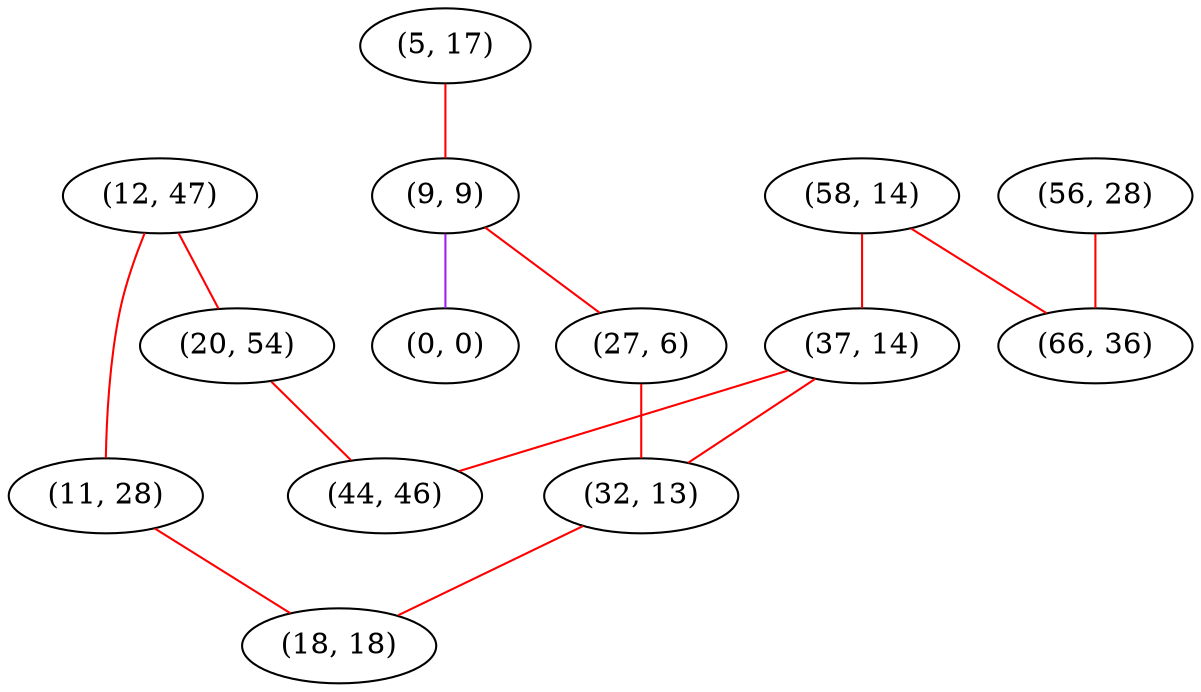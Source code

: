 graph "" {
"(12, 47)";
"(58, 14)";
"(20, 54)";
"(56, 28)";
"(5, 17)";
"(11, 28)";
"(9, 9)";
"(27, 6)";
"(37, 14)";
"(0, 0)";
"(32, 13)";
"(18, 18)";
"(66, 36)";
"(44, 46)";
"(12, 47)" -- "(11, 28)"  [color=red, key=0, weight=1];
"(12, 47)" -- "(20, 54)"  [color=red, key=0, weight=1];
"(58, 14)" -- "(37, 14)"  [color=red, key=0, weight=1];
"(58, 14)" -- "(66, 36)"  [color=red, key=0, weight=1];
"(20, 54)" -- "(44, 46)"  [color=red, key=0, weight=1];
"(56, 28)" -- "(66, 36)"  [color=red, key=0, weight=1];
"(5, 17)" -- "(9, 9)"  [color=red, key=0, weight=1];
"(11, 28)" -- "(18, 18)"  [color=red, key=0, weight=1];
"(9, 9)" -- "(0, 0)"  [color=purple, key=0, weight=4];
"(9, 9)" -- "(27, 6)"  [color=red, key=0, weight=1];
"(27, 6)" -- "(32, 13)"  [color=red, key=0, weight=1];
"(37, 14)" -- "(32, 13)"  [color=red, key=0, weight=1];
"(37, 14)" -- "(44, 46)"  [color=red, key=0, weight=1];
"(32, 13)" -- "(18, 18)"  [color=red, key=0, weight=1];
}
